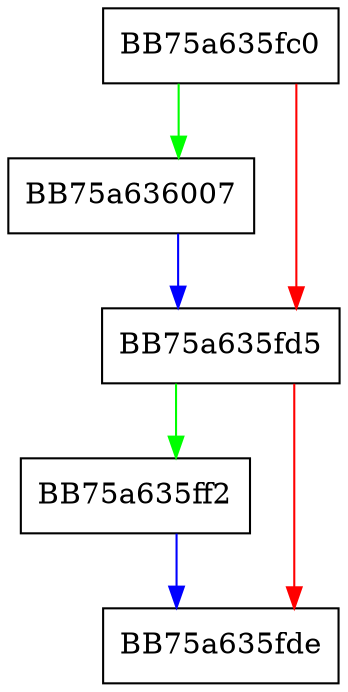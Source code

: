 digraph EnumerateClose {
  node [shape="box"];
  graph [splines=ortho];
  BB75a635fc0 -> BB75a636007 [color="green"];
  BB75a635fc0 -> BB75a635fd5 [color="red"];
  BB75a635fd5 -> BB75a635ff2 [color="green"];
  BB75a635fd5 -> BB75a635fde [color="red"];
  BB75a635ff2 -> BB75a635fde [color="blue"];
  BB75a636007 -> BB75a635fd5 [color="blue"];
}